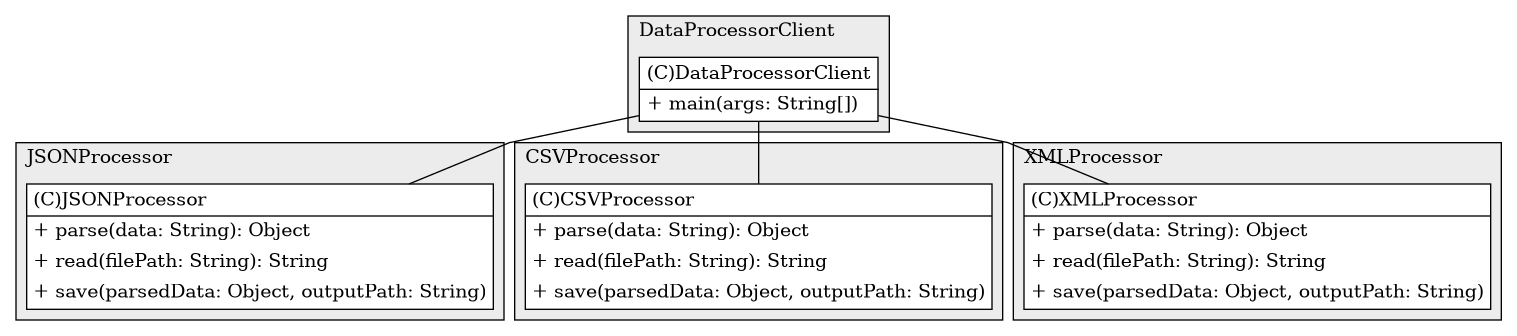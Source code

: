 @startuml

/' diagram meta data start
config=StructureConfiguration;
{
  "projectClassification": {
    "searchMode": "OpenProject", // OpenProject, AllProjects
    "includedProjects": "",
    "pathEndKeywords": "*.impl",
    "isClientPath": "",
    "isClientName": "",
    "isTestPath": "",
    "isTestName": "",
    "isMappingPath": "",
    "isMappingName": "",
    "isDataAccessPath": "",
    "isDataAccessName": "",
    "isDataStructurePath": "",
    "isDataStructureName": "",
    "isInterfaceStructuresPath": "",
    "isInterfaceStructuresName": "",
    "isEntryPointPath": "",
    "isEntryPointName": "",
    "treatFinalFieldsAsMandatory": false
  },
  "graphRestriction": {
    "classPackageExcludeFilter": "",
    "classPackageIncludeFilter": "",
    "classNameExcludeFilter": "",
    "classNameIncludeFilter": "",
    "methodNameExcludeFilter": "",
    "methodNameIncludeFilter": "",
    "removeByInheritance": "", // inheritance/annotation based filtering is done in a second step
    "removeByAnnotation": "",
    "removeByClassPackage": "", // cleanup the graph after inheritance/annotation based filtering is done
    "removeByClassName": "",
    "cutMappings": false,
    "cutEnum": true,
    "cutTests": true,
    "cutClient": true,
    "cutDataAccess": false,
    "cutInterfaceStructures": false,
    "cutDataStructures": false,
    "cutGetterAndSetter": true,
    "cutConstructors": true
  },
  "graphTraversal": {
    "forwardDepth": 6,
    "backwardDepth": 6,
    "classPackageExcludeFilter": "",
    "classPackageIncludeFilter": "",
    "classNameExcludeFilter": "",
    "classNameIncludeFilter": "",
    "methodNameExcludeFilter": "",
    "methodNameIncludeFilter": "",
    "hideMappings": false,
    "hideDataStructures": false,
    "hidePrivateMethods": true,
    "hideInterfaceCalls": true, // indirection: implementation -> interface (is hidden) -> implementation
    "onlyShowApplicationEntryPoints": false, // root node is included
    "useMethodCallsForStructureDiagram": "ForwardOnly" // ForwardOnly, BothDirections, No
  },
  "details": {
    "aggregation": "GroupByClass", // ByClass, GroupByClass, None
    "showClassGenericTypes": true,
    "showMethods": true,
    "showMethodParameterNames": true,
    "showMethodParameterTypes": true,
    "showMethodReturnType": true,
    "showPackageLevels": 2,
    "showDetailedClassStructure": true
  },
  "rootClass": "DataProcessorClient",
  "extensionCallbackMethod": "" // qualified.class.name#methodName - signature: public static String method(String)
}
diagram meta data end '/



digraph g {
    rankdir="TB"
    splines=polyline
    

'nodes 
subgraph cluster_127765642 { 
   	label=JSONProcessor
	labeljust=l
	fillcolor="#ececec"
	style=filled
   
   JSONProcessor127765642[
	label=<<TABLE BORDER="1" CELLBORDER="0" CELLPADDING="4" CELLSPACING="0">
<TR><TD ALIGN="LEFT" >(C)JSONProcessor</TD></TR>
<HR/>
<TR><TD ALIGN="LEFT" >+ parse(data: String): Object</TD></TR>
<TR><TD ALIGN="LEFT" >+ read(filePath: String): String</TD></TR>
<TR><TD ALIGN="LEFT" >+ save(parsedData: Object, outputPath: String)</TD></TR>
</TABLE>>
	style=filled
	margin=0
	shape=plaintext
	fillcolor="#FFFFFF"
];
} 

subgraph cluster_1463090643 { 
   	label=DataProcessorClient
	labeljust=l
	fillcolor="#ececec"
	style=filled
   
   DataProcessorClient1463090643[
	label=<<TABLE BORDER="1" CELLBORDER="0" CELLPADDING="4" CELLSPACING="0">
<TR><TD ALIGN="LEFT" >(C)DataProcessorClient</TD></TR>
<HR/>
<TR><TD ALIGN="LEFT" >+ main(args: String[])</TD></TR>
</TABLE>>
	style=filled
	margin=0
	shape=plaintext
	fillcolor="#FFFFFF"
];
} 

subgraph cluster_1870550708 { 
   	label=CSVProcessor
	labeljust=l
	fillcolor="#ececec"
	style=filled
   
   CSVProcessor1870550708[
	label=<<TABLE BORDER="1" CELLBORDER="0" CELLPADDING="4" CELLSPACING="0">
<TR><TD ALIGN="LEFT" >(C)CSVProcessor</TD></TR>
<HR/>
<TR><TD ALIGN="LEFT" >+ parse(data: String): Object</TD></TR>
<TR><TD ALIGN="LEFT" >+ read(filePath: String): String</TD></TR>
<TR><TD ALIGN="LEFT" >+ save(parsedData: Object, outputPath: String)</TD></TR>
</TABLE>>
	style=filled
	margin=0
	shape=plaintext
	fillcolor="#FFFFFF"
];
} 

subgraph cluster_702127707 { 
   	label=XMLProcessor
	labeljust=l
	fillcolor="#ececec"
	style=filled
   
   XMLProcessor702127707[
	label=<<TABLE BORDER="1" CELLBORDER="0" CELLPADDING="4" CELLSPACING="0">
<TR><TD ALIGN="LEFT" >(C)XMLProcessor</TD></TR>
<HR/>
<TR><TD ALIGN="LEFT" >+ parse(data: String): Object</TD></TR>
<TR><TD ALIGN="LEFT" >+ read(filePath: String): String</TD></TR>
<TR><TD ALIGN="LEFT" >+ save(parsedData: Object, outputPath: String)</TD></TR>
</TABLE>>
	style=filled
	margin=0
	shape=plaintext
	fillcolor="#FFFFFF"
];
} 

'edges    
DataProcessorClient1463090643 -> CSVProcessor1870550708[arrowhead=none];
DataProcessorClient1463090643 -> JSONProcessor127765642[arrowhead=none];
DataProcessorClient1463090643 -> XMLProcessor702127707[arrowhead=none];
    
}
@enduml
